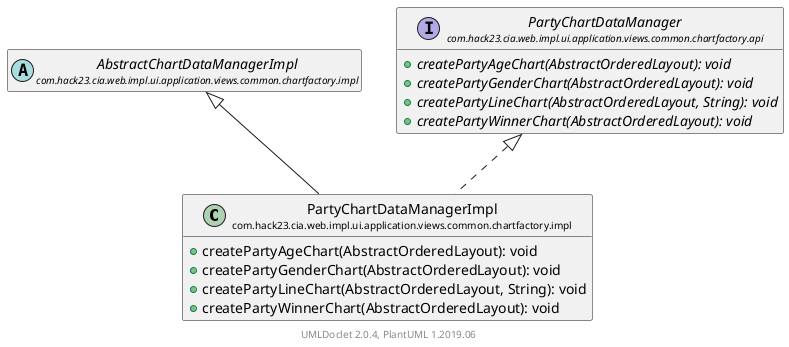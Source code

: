 @startuml
    set namespaceSeparator none
    hide empty fields
    hide empty methods

    class "<size:14>PartyChartDataManagerImpl\n<size:10>com.hack23.cia.web.impl.ui.application.views.common.chartfactory.impl" as com.hack23.cia.web.impl.ui.application.views.common.chartfactory.impl.PartyChartDataManagerImpl [[PartyChartDataManagerImpl.html]] {
        +createPartyAgeChart(AbstractOrderedLayout): void
        +createPartyGenderChart(AbstractOrderedLayout): void
        +createPartyLineChart(AbstractOrderedLayout, String): void
        +createPartyWinnerChart(AbstractOrderedLayout): void
    }

    abstract class "<size:14>AbstractChartDataManagerImpl\n<size:10>com.hack23.cia.web.impl.ui.application.views.common.chartfactory.impl" as com.hack23.cia.web.impl.ui.application.views.common.chartfactory.impl.AbstractChartDataManagerImpl [[AbstractChartDataManagerImpl.html]]
    interface "<size:14>PartyChartDataManager\n<size:10>com.hack23.cia.web.impl.ui.application.views.common.chartfactory.api" as com.hack23.cia.web.impl.ui.application.views.common.chartfactory.api.PartyChartDataManager [[../api/PartyChartDataManager.html]] {
        {abstract} +createPartyAgeChart(AbstractOrderedLayout): void
        {abstract} +createPartyGenderChart(AbstractOrderedLayout): void
        {abstract} +createPartyLineChart(AbstractOrderedLayout, String): void
        {abstract} +createPartyWinnerChart(AbstractOrderedLayout): void
    }

    com.hack23.cia.web.impl.ui.application.views.common.chartfactory.impl.AbstractChartDataManagerImpl <|-- com.hack23.cia.web.impl.ui.application.views.common.chartfactory.impl.PartyChartDataManagerImpl
    com.hack23.cia.web.impl.ui.application.views.common.chartfactory.api.PartyChartDataManager <|.. com.hack23.cia.web.impl.ui.application.views.common.chartfactory.impl.PartyChartDataManagerImpl

    center footer UMLDoclet 2.0.4, PlantUML 1.2019.06
@enduml
